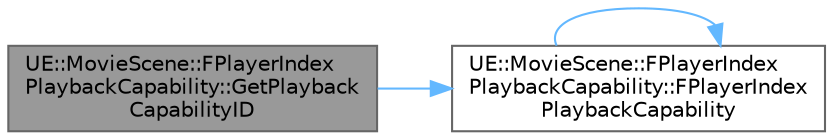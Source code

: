 digraph "UE::MovieScene::FPlayerIndexPlaybackCapability::GetPlaybackCapabilityID"
{
 // INTERACTIVE_SVG=YES
 // LATEX_PDF_SIZE
  bgcolor="transparent";
  edge [fontname=Helvetica,fontsize=10,labelfontname=Helvetica,labelfontsize=10];
  node [fontname=Helvetica,fontsize=10,shape=box,height=0.2,width=0.4];
  rankdir="LR";
  Node1 [id="Node000001",label="UE::MovieScene::FPlayerIndex\lPlaybackCapability::GetPlayback\lCapabilityID",height=0.2,width=0.4,color="gray40", fillcolor="grey60", style="filled", fontcolor="black",tooltip=" "];
  Node1 -> Node2 [id="edge1_Node000001_Node000002",color="steelblue1",style="solid",tooltip=" "];
  Node2 [id="Node000002",label="UE::MovieScene::FPlayerIndex\lPlaybackCapability::FPlayerIndex\lPlaybackCapability",height=0.2,width=0.4,color="grey40", fillcolor="white", style="filled",URL="$de/dcb/structUE_1_1MovieScene_1_1FPlayerIndexPlaybackCapability.html#a6c235880ee099ddff59cbbff78535950",tooltip=" "];
  Node2 -> Node2 [id="edge2_Node000002_Node000002",color="steelblue1",style="solid",tooltip=" "];
}

